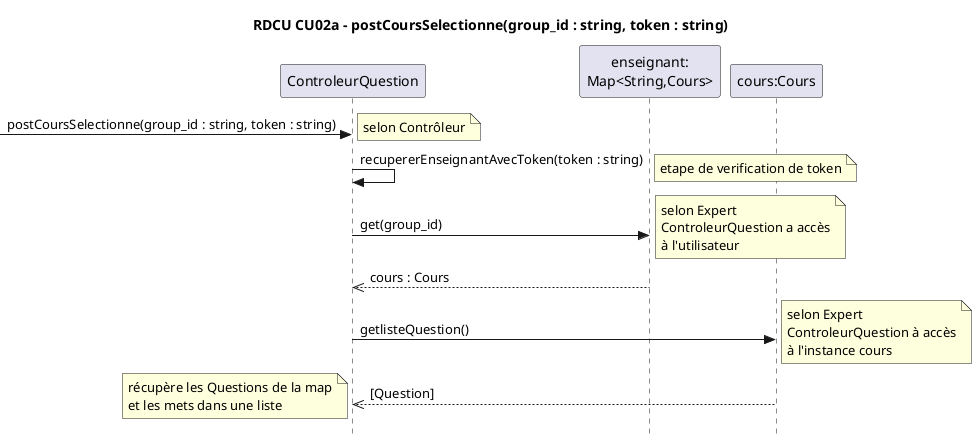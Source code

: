 @startuml RDCU CU02a
skinparam style strictuml
hide empty members
title RDCU CU02a - postCoursSelectionne(group_id : string, token : string)

participant "ControleurQuestion" as cq
participant "enseignant:\nMap<String,Cours>" as mc
participant "cours:Cours" as c

->cq : postCoursSelectionne(group_id : string, token : string)
note right : selon Contrôleur
cq->cq : recupererEnseignantAvecToken(token : string)
note right : etape de verification de token
cq->mc : get(group_id)
note right : selon Expert\nControleurQuestion a accès\nà l'utilisateur
mc-->>cq : cours : Cours
cq->c : getlisteQuestion()
note right : selon Expert\nControleurQuestion à accès\nà l'instance cours
c-->>cq : [Question]
note left : récupère les Questions de la map\net les mets dans une liste
@enduml